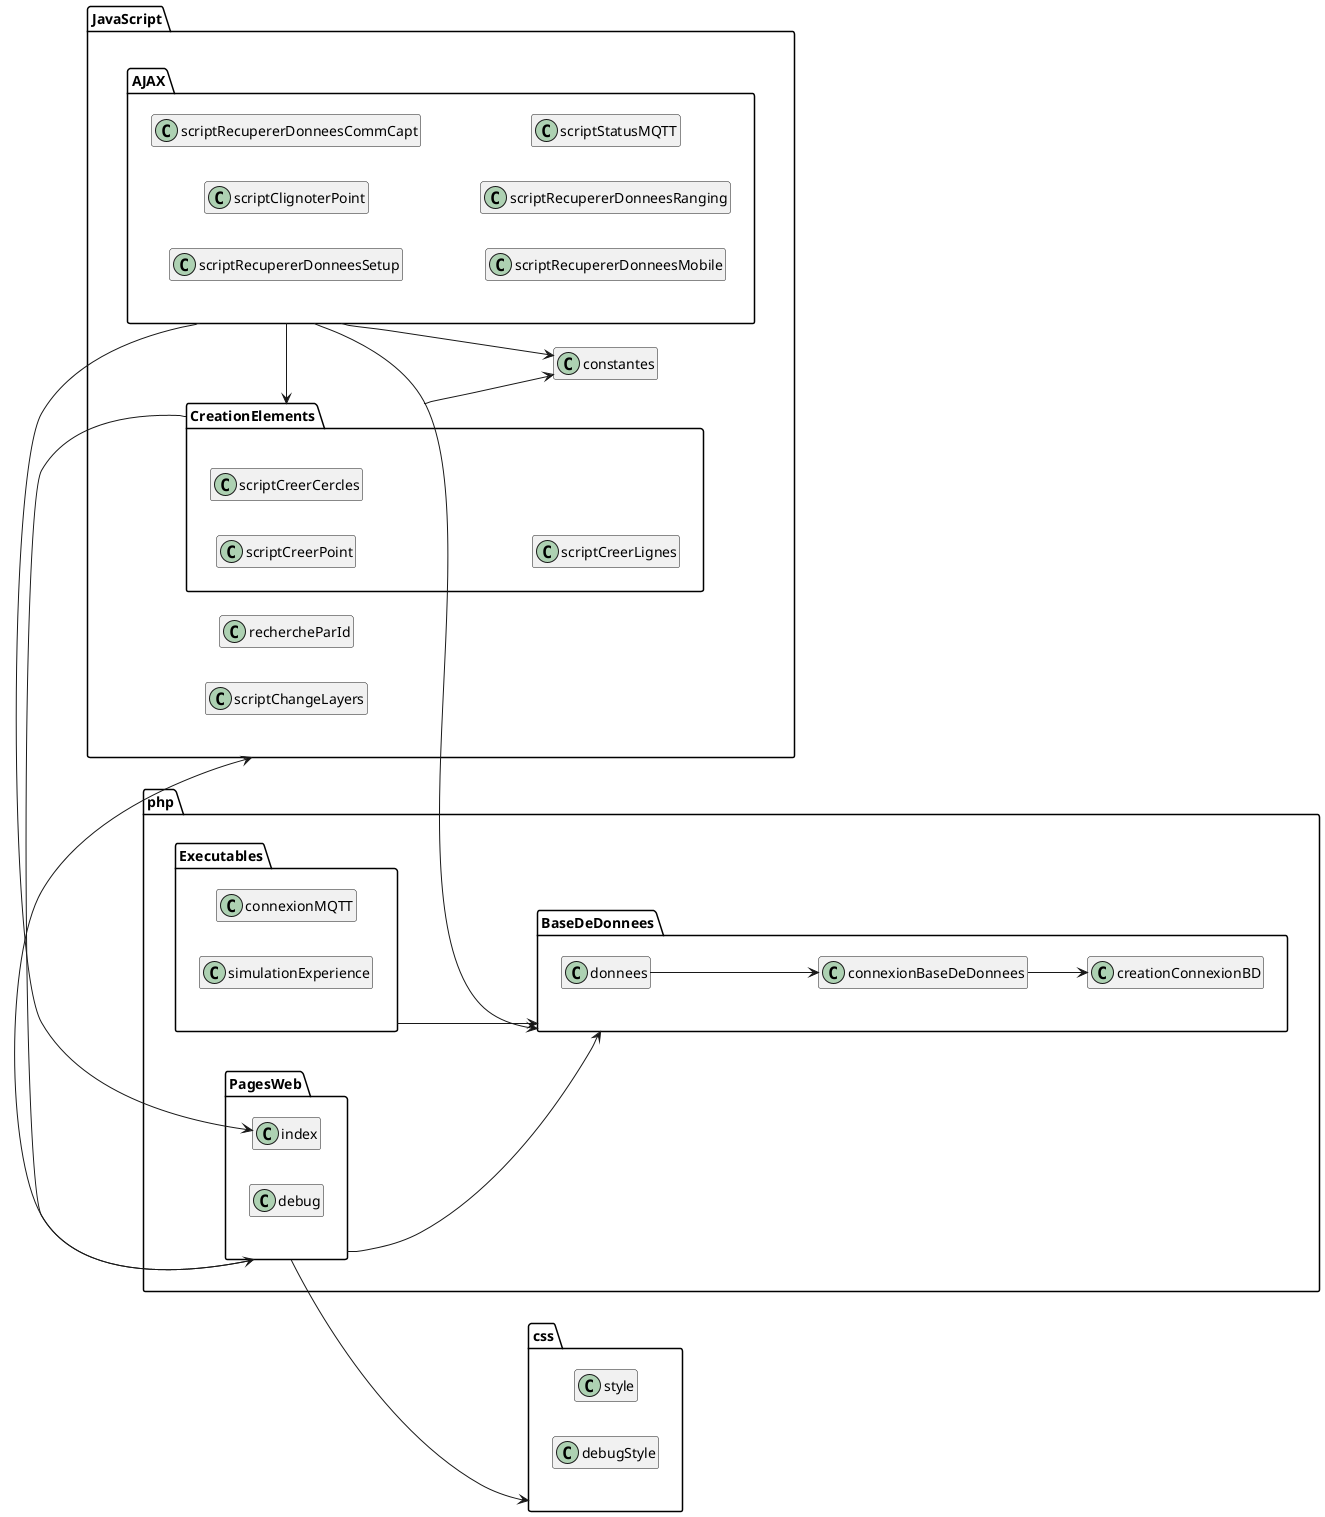 @startuml Diagramme de classe locur4iot

left to right direction

package php {
    package BaseDeDonnees {
        class creationConnexionBD
        class connexionBaseDeDonnees 
        class donnees
    }
    
    package PagesWeb {
        class index
        class debug
    }

    package Executables {
        class connexionMQTT 
        class simulationExperience 
    }
}

package css {
    class style 
    class debugStyle
}

package JavaScript {
    class constantes 
    class rechercheParId 
    class scriptChangeLayers 

    package AJAX {
        class scriptRecupererDonneesSetup 
        class scriptClignoterPoint 
        class scriptRecupererDonneesCommCapt
        class scriptRecupererDonneesMobile 
        class scriptRecupererDonneesRanging 
        class scriptStatusMQTT
    }

    package CreationElements {
        class scriptCreerPoint 
        class scriptCreerCercles 
        class scriptCreerLignes 
    }
}

PagesWeb --> css
PagesWeb --> JavaScript
PagesWeb --> BaseDeDonnees

connexionBaseDeDonnees --> creationConnexionBD
donnees --> connexionBaseDeDonnees

Executables --> BaseDeDonnees

CreationElements -> constantes
CreationElements -> PagesWeb

AJAX -> index
AJAX -> BaseDeDonnees
AJAX --> constantes
AJAX -> CreationElements

hide members
@enduml
